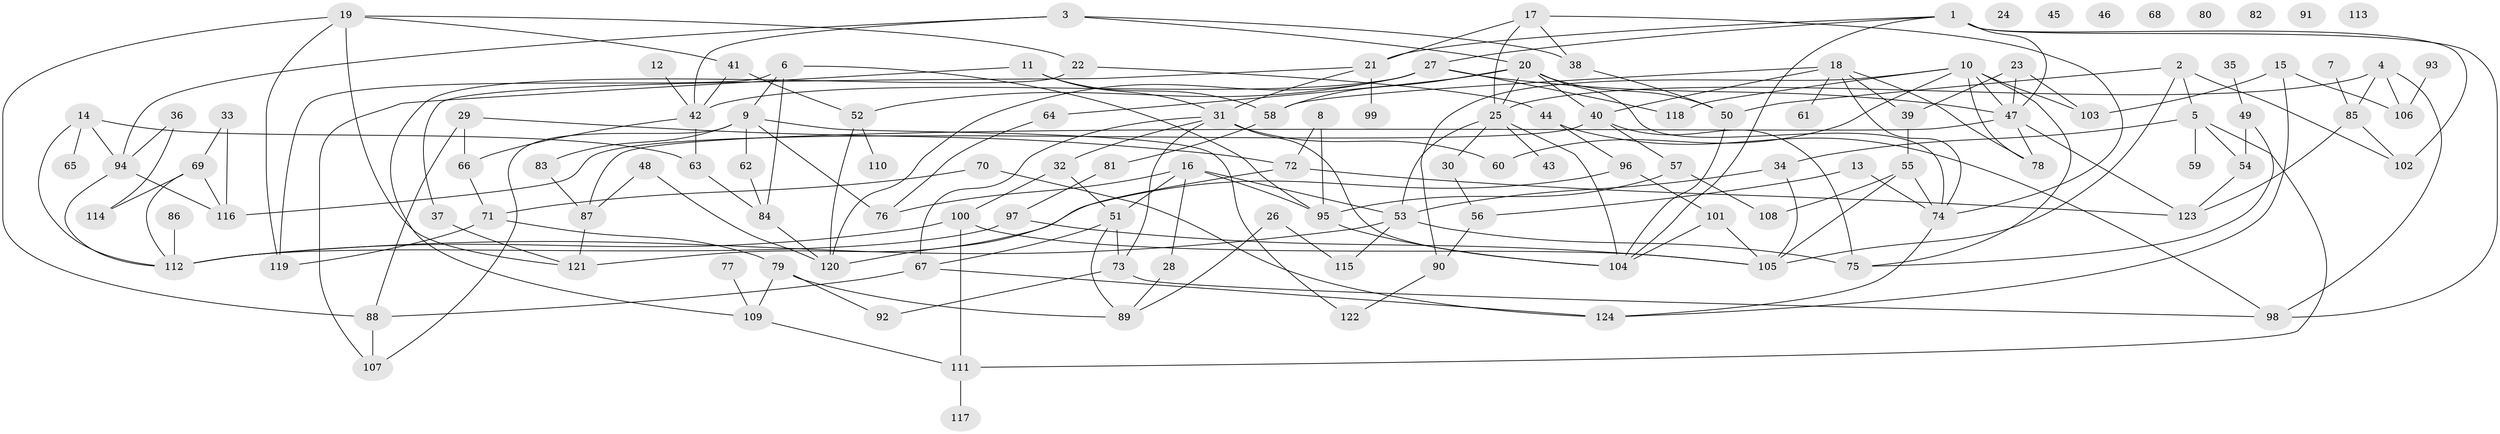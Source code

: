 // coarse degree distribution, {9: 0.023529411764705882, 5: 0.12941176470588237, 6: 0.11764705882352941, 3: 0.24705882352941178, 2: 0.09411764705882353, 8: 0.023529411764705882, 1: 0.10588235294117647, 4: 0.09411764705882353, 7: 0.058823529411764705, 10: 0.011764705882352941, 0: 0.09411764705882353}
// Generated by graph-tools (version 1.1) at 2025/23/03/03/25 07:23:26]
// undirected, 124 vertices, 200 edges
graph export_dot {
graph [start="1"]
  node [color=gray90,style=filled];
  1;
  2;
  3;
  4;
  5;
  6;
  7;
  8;
  9;
  10;
  11;
  12;
  13;
  14;
  15;
  16;
  17;
  18;
  19;
  20;
  21;
  22;
  23;
  24;
  25;
  26;
  27;
  28;
  29;
  30;
  31;
  32;
  33;
  34;
  35;
  36;
  37;
  38;
  39;
  40;
  41;
  42;
  43;
  44;
  45;
  46;
  47;
  48;
  49;
  50;
  51;
  52;
  53;
  54;
  55;
  56;
  57;
  58;
  59;
  60;
  61;
  62;
  63;
  64;
  65;
  66;
  67;
  68;
  69;
  70;
  71;
  72;
  73;
  74;
  75;
  76;
  77;
  78;
  79;
  80;
  81;
  82;
  83;
  84;
  85;
  86;
  87;
  88;
  89;
  90;
  91;
  92;
  93;
  94;
  95;
  96;
  97;
  98;
  99;
  100;
  101;
  102;
  103;
  104;
  105;
  106;
  107;
  108;
  109;
  110;
  111;
  112;
  113;
  114;
  115;
  116;
  117;
  118;
  119;
  120;
  121;
  122;
  123;
  124;
  1 -- 21;
  1 -- 27;
  1 -- 47;
  1 -- 98;
  1 -- 102;
  1 -- 104;
  2 -- 5;
  2 -- 50;
  2 -- 102;
  2 -- 105;
  3 -- 20;
  3 -- 38;
  3 -- 42;
  3 -- 94;
  4 -- 25;
  4 -- 85;
  4 -- 98;
  4 -- 106;
  5 -- 34;
  5 -- 54;
  5 -- 59;
  5 -- 111;
  6 -- 9;
  6 -- 84;
  6 -- 95;
  6 -- 119;
  7 -- 85;
  8 -- 72;
  8 -- 95;
  9 -- 62;
  9 -- 76;
  9 -- 83;
  9 -- 107;
  9 -- 122;
  10 -- 47;
  10 -- 60;
  10 -- 75;
  10 -- 78;
  10 -- 90;
  10 -- 103;
  10 -- 118;
  11 -- 31;
  11 -- 58;
  11 -- 107;
  12 -- 42;
  13 -- 56;
  13 -- 74;
  14 -- 63;
  14 -- 65;
  14 -- 94;
  14 -- 112;
  15 -- 103;
  15 -- 106;
  15 -- 124;
  16 -- 28;
  16 -- 51;
  16 -- 53;
  16 -- 76;
  16 -- 95;
  17 -- 21;
  17 -- 25;
  17 -- 38;
  17 -- 74;
  18 -- 39;
  18 -- 40;
  18 -- 58;
  18 -- 61;
  18 -- 74;
  18 -- 78;
  19 -- 22;
  19 -- 41;
  19 -- 88;
  19 -- 119;
  19 -- 121;
  20 -- 25;
  20 -- 40;
  20 -- 50;
  20 -- 58;
  20 -- 64;
  20 -- 74;
  21 -- 31;
  21 -- 37;
  21 -- 99;
  22 -- 44;
  22 -- 109;
  23 -- 39;
  23 -- 47;
  23 -- 103;
  25 -- 30;
  25 -- 43;
  25 -- 53;
  25 -- 104;
  26 -- 89;
  26 -- 115;
  27 -- 42;
  27 -- 47;
  27 -- 52;
  27 -- 118;
  27 -- 120;
  28 -- 89;
  29 -- 66;
  29 -- 72;
  29 -- 88;
  30 -- 56;
  31 -- 32;
  31 -- 60;
  31 -- 67;
  31 -- 73;
  31 -- 104;
  32 -- 51;
  32 -- 100;
  33 -- 69;
  33 -- 116;
  34 -- 53;
  34 -- 105;
  35 -- 49;
  36 -- 94;
  36 -- 114;
  37 -- 121;
  38 -- 50;
  39 -- 55;
  40 -- 57;
  40 -- 75;
  40 -- 116;
  41 -- 42;
  41 -- 52;
  42 -- 63;
  42 -- 66;
  44 -- 96;
  44 -- 98;
  47 -- 78;
  47 -- 87;
  47 -- 123;
  48 -- 87;
  48 -- 120;
  49 -- 54;
  49 -- 75;
  50 -- 104;
  51 -- 67;
  51 -- 73;
  51 -- 89;
  52 -- 110;
  52 -- 120;
  53 -- 75;
  53 -- 112;
  53 -- 115;
  54 -- 123;
  55 -- 74;
  55 -- 105;
  55 -- 108;
  56 -- 90;
  57 -- 95;
  57 -- 108;
  58 -- 81;
  62 -- 84;
  63 -- 84;
  64 -- 76;
  66 -- 71;
  67 -- 88;
  67 -- 124;
  69 -- 112;
  69 -- 114;
  69 -- 116;
  70 -- 71;
  70 -- 124;
  71 -- 79;
  71 -- 119;
  72 -- 120;
  72 -- 123;
  73 -- 92;
  73 -- 98;
  74 -- 124;
  77 -- 109;
  79 -- 89;
  79 -- 92;
  79 -- 109;
  81 -- 97;
  83 -- 87;
  84 -- 120;
  85 -- 102;
  85 -- 123;
  86 -- 112;
  87 -- 121;
  88 -- 107;
  90 -- 122;
  93 -- 106;
  94 -- 112;
  94 -- 116;
  95 -- 104;
  96 -- 101;
  96 -- 121;
  97 -- 105;
  97 -- 112;
  100 -- 105;
  100 -- 111;
  100 -- 112;
  101 -- 104;
  101 -- 105;
  109 -- 111;
  111 -- 117;
}
